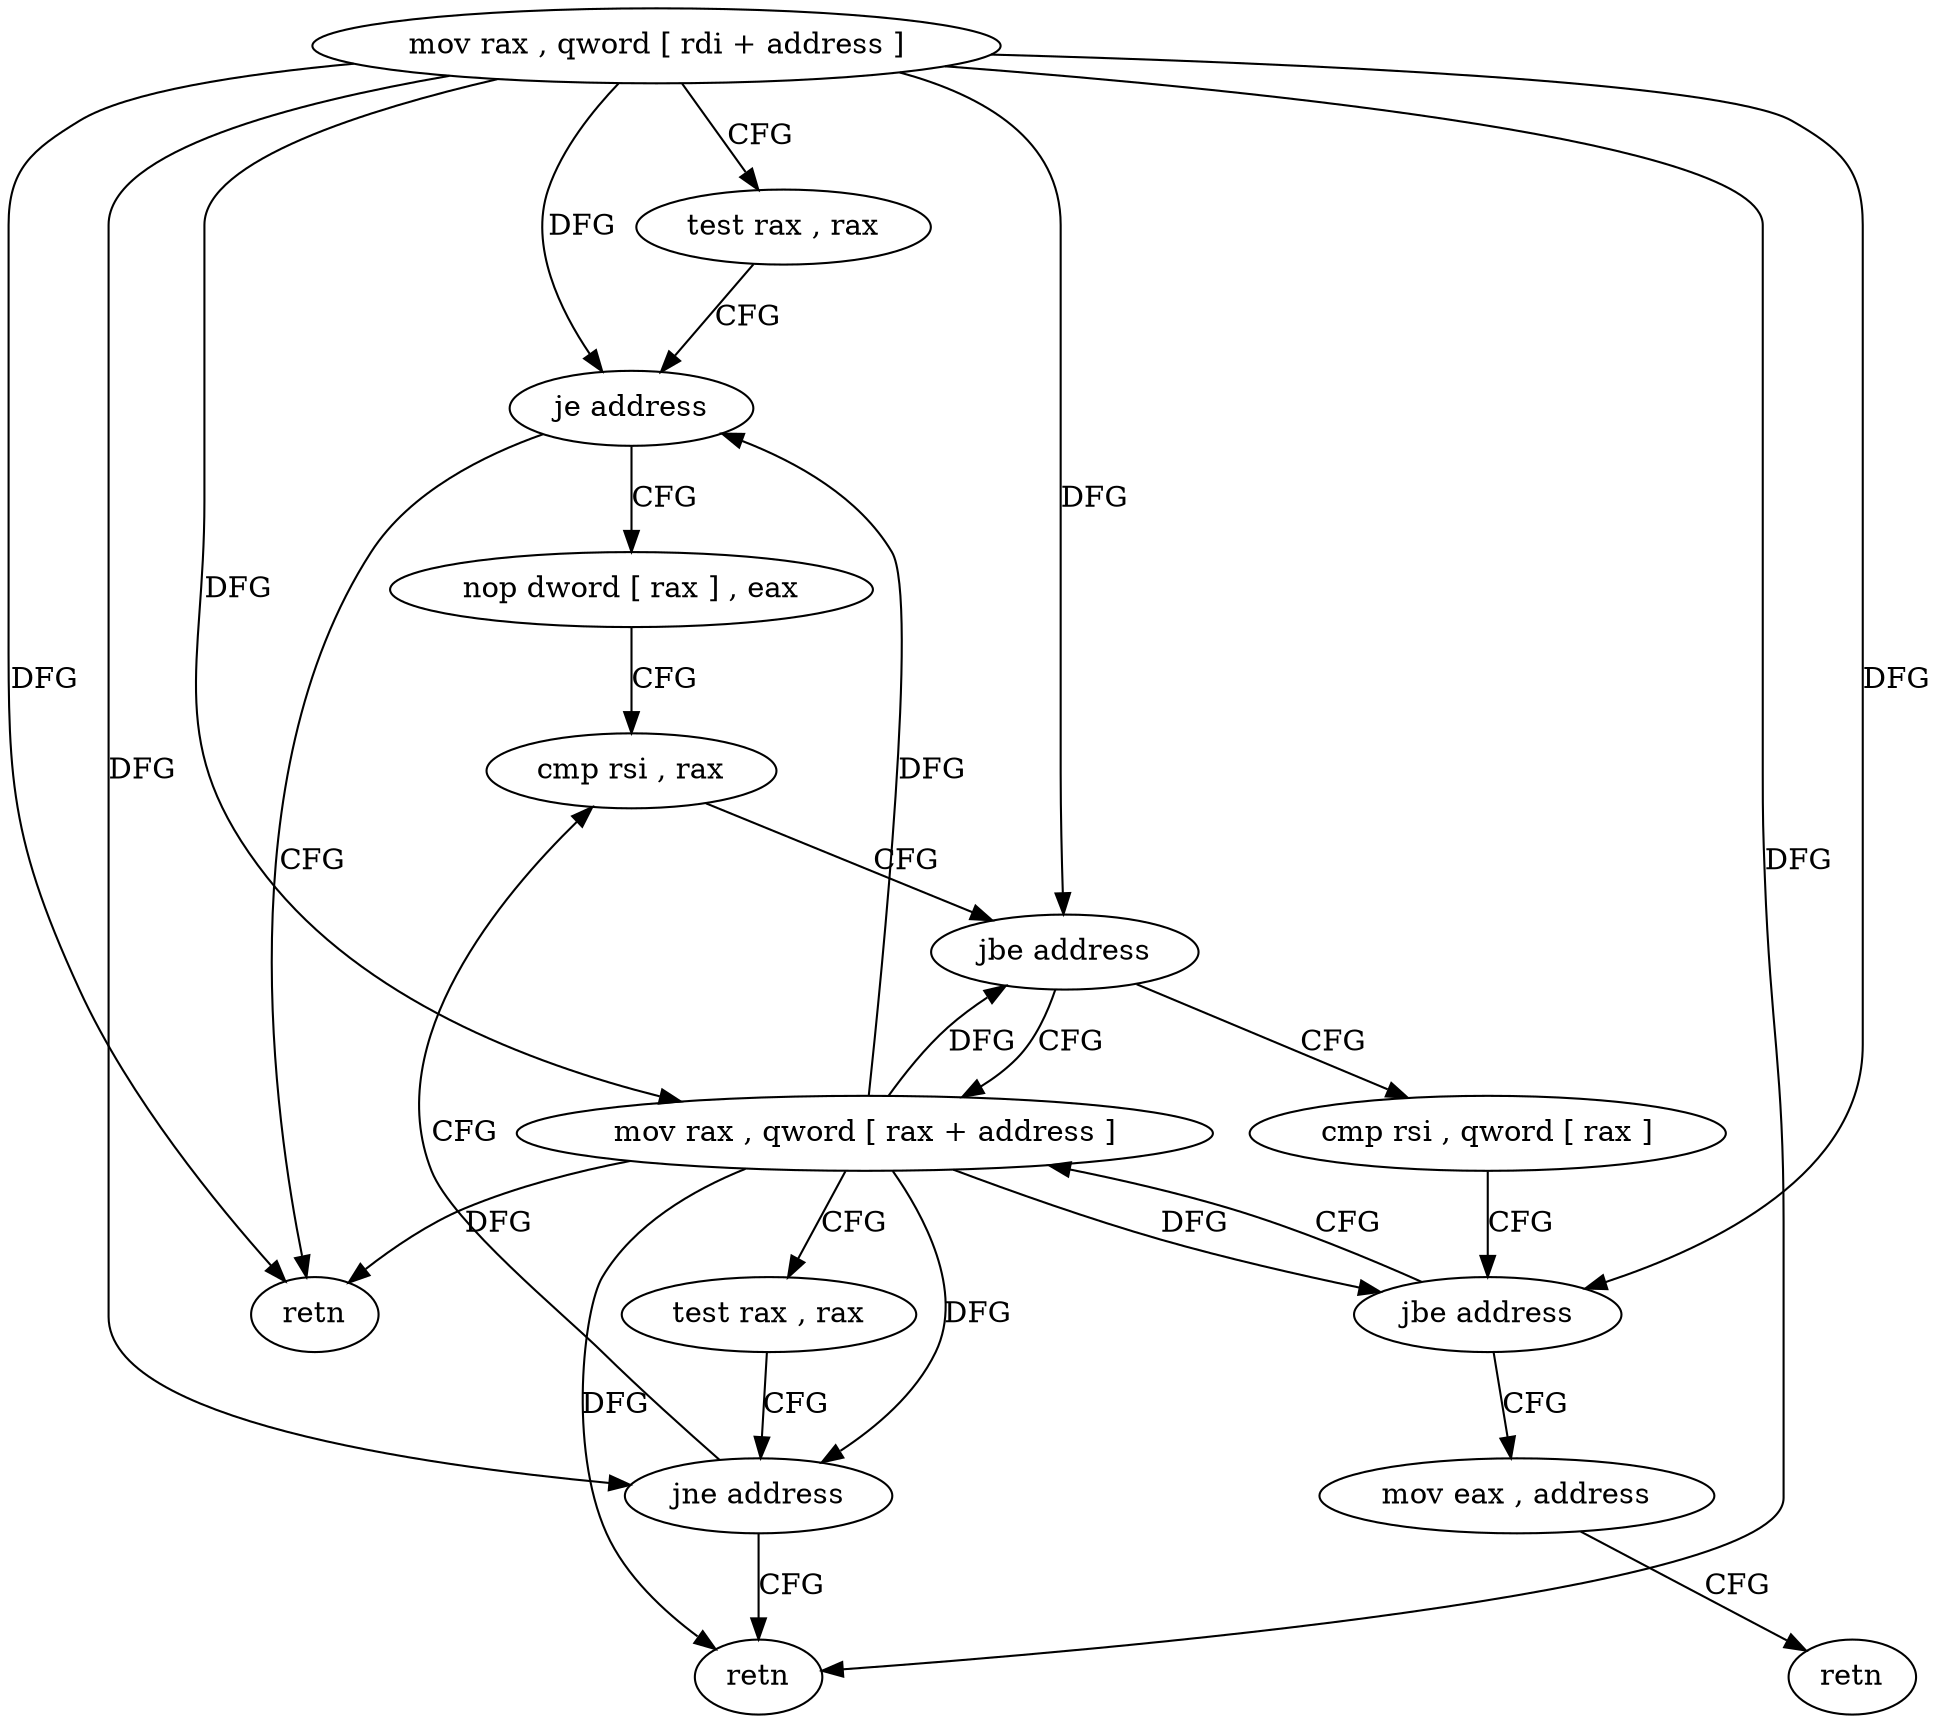 digraph "func" {
"192016" [label = "mov rax , qword [ rdi + address ]" ]
"192020" [label = "test rax , rax" ]
"192023" [label = "je address" ]
"192062" [label = "retn" ]
"192025" [label = "nop dword [ rax ] , eax" ]
"192032" [label = "cmp rsi , rax" ]
"192042" [label = "mov rax , qword [ rax + address ]" ]
"192046" [label = "test rax , rax" ]
"192049" [label = "jne address" ]
"192051" [label = "retn" ]
"192037" [label = "cmp rsi , qword [ rax ]" ]
"192040" [label = "jbe address" ]
"192056" [label = "mov eax , address" ]
"192035" [label = "jbe address" ]
"192061" [label = "retn" ]
"192016" -> "192020" [ label = "CFG" ]
"192016" -> "192023" [ label = "DFG" ]
"192016" -> "192062" [ label = "DFG" ]
"192016" -> "192035" [ label = "DFG" ]
"192016" -> "192042" [ label = "DFG" ]
"192016" -> "192049" [ label = "DFG" ]
"192016" -> "192040" [ label = "DFG" ]
"192016" -> "192051" [ label = "DFG" ]
"192020" -> "192023" [ label = "CFG" ]
"192023" -> "192062" [ label = "CFG" ]
"192023" -> "192025" [ label = "CFG" ]
"192025" -> "192032" [ label = "CFG" ]
"192032" -> "192035" [ label = "CFG" ]
"192042" -> "192046" [ label = "CFG" ]
"192042" -> "192023" [ label = "DFG" ]
"192042" -> "192035" [ label = "DFG" ]
"192042" -> "192062" [ label = "DFG" ]
"192042" -> "192049" [ label = "DFG" ]
"192042" -> "192040" [ label = "DFG" ]
"192042" -> "192051" [ label = "DFG" ]
"192046" -> "192049" [ label = "CFG" ]
"192049" -> "192032" [ label = "CFG" ]
"192049" -> "192051" [ label = "CFG" ]
"192037" -> "192040" [ label = "CFG" ]
"192040" -> "192056" [ label = "CFG" ]
"192040" -> "192042" [ label = "CFG" ]
"192056" -> "192061" [ label = "CFG" ]
"192035" -> "192042" [ label = "CFG" ]
"192035" -> "192037" [ label = "CFG" ]
}
